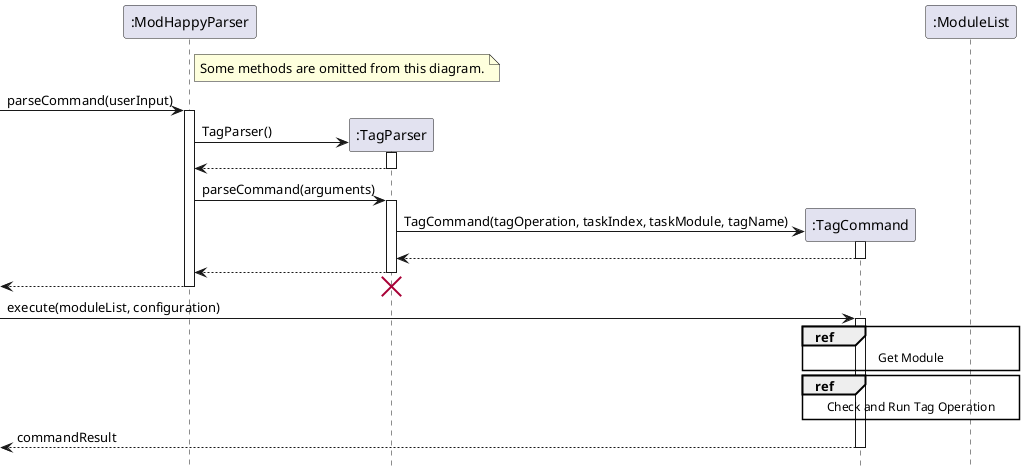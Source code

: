 @startuml
'https://plantuml.com/sequence-diagram

skinparam shadowing false
participant ":ModHappyParser" as ModHappyParser
participant ":TagParser" as TagParser
participant ":TagCommand" as TagCommand
participant ":ModuleList" as ModuleList
hide footbox

note right of ModHappyParser
Some methods are omitted from this diagram.
end note

[->ModHappyParser:parseCommand(userInput)
activate ModHappyParser
create TagParser
ModHappyParser -> TagParser: TagParser()
activate TagParser
return

ModHappyParser -> TagParser: parseCommand(arguments)
activate TagParser
create TagCommand
TagParser -> TagCommand: TagCommand(tagOperation, taskIndex, taskModule, tagName)
activate TagCommand
return
return
return

destroy TagParser

[->TagCommand:execute(moduleList, configuration)
activate TagCommand

ref over TagCommand, ModuleList: Get Module

ref over TagCommand, ModuleList: Check and Run Tag Operation
return commandResult
@enduml